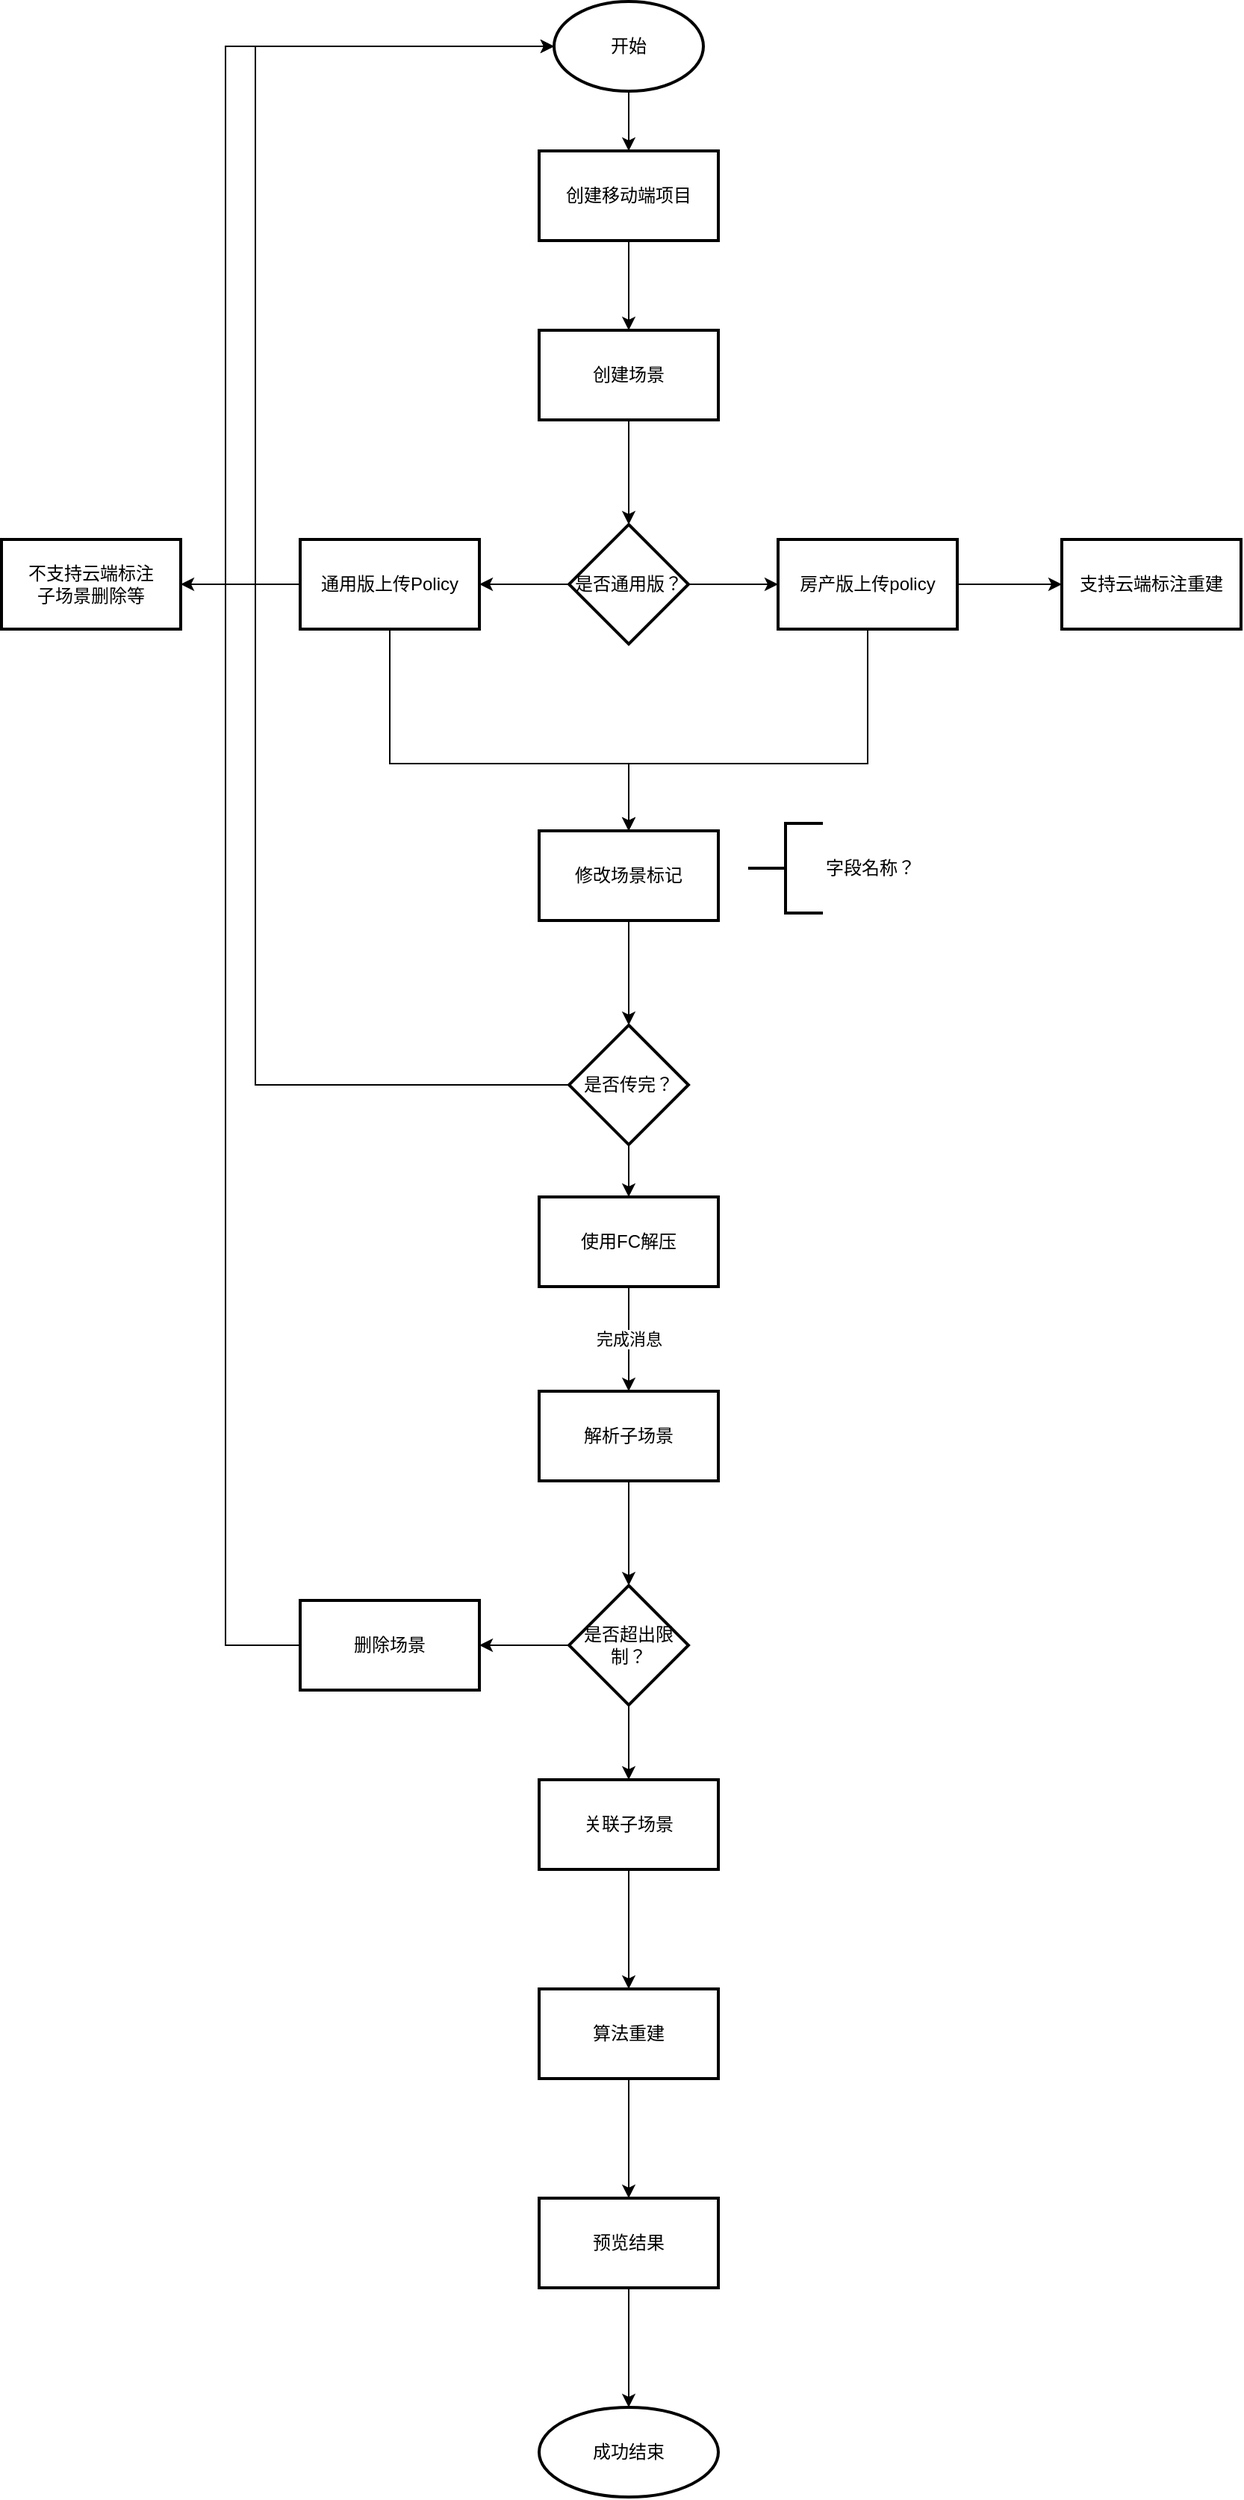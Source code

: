 <mxfile version="16.6.1" type="github"><diagram id="IMglt0hI5XQ4DTBlJ_kz" name="Page-1"><mxGraphModel dx="2893" dy="2329" grid="1" gridSize="10" guides="1" tooltips="1" connect="1" arrows="1" fold="1" page="1" pageScale="1" pageWidth="827" pageHeight="1169" math="0" shadow="0"><root><mxCell id="0"/><mxCell id="1" parent="0"/><mxCell id="lgivsDzvaaGVZISFbljn-47" value="" style="edgeStyle=orthogonalEdgeStyle;rounded=0;orthogonalLoop=1;jettySize=auto;html=1;" edge="1" parent="1" source="lgivsDzvaaGVZISFbljn-1" target="lgivsDzvaaGVZISFbljn-46"><mxGeometry relative="1" as="geometry"/></mxCell><mxCell id="lgivsDzvaaGVZISFbljn-1" value="开始" style="strokeWidth=2;html=1;shape=mxgraph.flowchart.start_1;whiteSpace=wrap;" vertex="1" parent="1"><mxGeometry x="350" y="-60" width="100" height="60" as="geometry"/></mxCell><mxCell id="lgivsDzvaaGVZISFbljn-11" value="" style="edgeStyle=orthogonalEdgeStyle;rounded=0;orthogonalLoop=1;jettySize=auto;html=1;" edge="1" parent="1" source="lgivsDzvaaGVZISFbljn-8" target="lgivsDzvaaGVZISFbljn-10"><mxGeometry relative="1" as="geometry"/></mxCell><mxCell id="lgivsDzvaaGVZISFbljn-8" value="创建场景" style="whiteSpace=wrap;html=1;strokeWidth=2;" vertex="1" parent="1"><mxGeometry x="340" y="160" width="120" height="60" as="geometry"/></mxCell><mxCell id="lgivsDzvaaGVZISFbljn-13" value="" style="edgeStyle=orthogonalEdgeStyle;rounded=0;orthogonalLoop=1;jettySize=auto;html=1;" edge="1" parent="1" source="lgivsDzvaaGVZISFbljn-10" target="lgivsDzvaaGVZISFbljn-12"><mxGeometry relative="1" as="geometry"/></mxCell><mxCell id="lgivsDzvaaGVZISFbljn-15" value="" style="edgeStyle=orthogonalEdgeStyle;rounded=0;orthogonalLoop=1;jettySize=auto;html=1;" edge="1" parent="1" source="lgivsDzvaaGVZISFbljn-10" target="lgivsDzvaaGVZISFbljn-14"><mxGeometry relative="1" as="geometry"/></mxCell><mxCell id="lgivsDzvaaGVZISFbljn-10" value="是否通用版？" style="rhombus;whiteSpace=wrap;html=1;strokeWidth=2;" vertex="1" parent="1"><mxGeometry x="360" y="290" width="80" height="80" as="geometry"/></mxCell><mxCell id="lgivsDzvaaGVZISFbljn-19" value="" style="edgeStyle=orthogonalEdgeStyle;rounded=0;orthogonalLoop=1;jettySize=auto;html=1;entryX=0.5;entryY=0;entryDx=0;entryDy=0;" edge="1" parent="1" source="lgivsDzvaaGVZISFbljn-12" target="lgivsDzvaaGVZISFbljn-16"><mxGeometry relative="1" as="geometry"><mxPoint x="240" y="440" as="targetPoint"/><Array as="points"><mxPoint x="240" y="450"/><mxPoint x="400" y="450"/></Array></mxGeometry></mxCell><mxCell id="lgivsDzvaaGVZISFbljn-52" value="" style="edgeStyle=orthogonalEdgeStyle;rounded=0;orthogonalLoop=1;jettySize=auto;html=1;" edge="1" parent="1" source="lgivsDzvaaGVZISFbljn-12" target="lgivsDzvaaGVZISFbljn-51"><mxGeometry relative="1" as="geometry"/></mxCell><mxCell id="lgivsDzvaaGVZISFbljn-12" value="通用版上传Policy" style="whiteSpace=wrap;html=1;strokeWidth=2;" vertex="1" parent="1"><mxGeometry x="180" y="300" width="120" height="60" as="geometry"/></mxCell><mxCell id="lgivsDzvaaGVZISFbljn-17" value="" style="edgeStyle=orthogonalEdgeStyle;rounded=0;orthogonalLoop=1;jettySize=auto;html=1;" edge="1" parent="1" source="lgivsDzvaaGVZISFbljn-14" target="lgivsDzvaaGVZISFbljn-16"><mxGeometry relative="1" as="geometry"><Array as="points"><mxPoint x="560" y="450"/><mxPoint x="400" y="450"/></Array></mxGeometry></mxCell><mxCell id="lgivsDzvaaGVZISFbljn-50" value="" style="edgeStyle=orthogonalEdgeStyle;rounded=0;orthogonalLoop=1;jettySize=auto;html=1;" edge="1" parent="1" source="lgivsDzvaaGVZISFbljn-14" target="lgivsDzvaaGVZISFbljn-49"><mxGeometry relative="1" as="geometry"/></mxCell><mxCell id="lgivsDzvaaGVZISFbljn-14" value="房产版上传policy" style="whiteSpace=wrap;html=1;strokeWidth=2;" vertex="1" parent="1"><mxGeometry x="500" y="300" width="120" height="60" as="geometry"/></mxCell><mxCell id="lgivsDzvaaGVZISFbljn-25" value="" style="edgeStyle=orthogonalEdgeStyle;rounded=0;orthogonalLoop=1;jettySize=auto;html=1;" edge="1" parent="1" source="lgivsDzvaaGVZISFbljn-16" target="lgivsDzvaaGVZISFbljn-24"><mxGeometry relative="1" as="geometry"/></mxCell><mxCell id="lgivsDzvaaGVZISFbljn-16" value="修改场景标记" style="whiteSpace=wrap;html=1;strokeWidth=2;" vertex="1" parent="1"><mxGeometry x="340" y="495" width="120" height="60" as="geometry"/></mxCell><mxCell id="lgivsDzvaaGVZISFbljn-20" value="字段名称？" style="strokeWidth=2;html=1;shape=mxgraph.flowchart.annotation_2;align=left;labelPosition=right;pointerEvents=1;" vertex="1" parent="1"><mxGeometry x="480" y="490" width="50" height="60" as="geometry"/></mxCell><mxCell id="lgivsDzvaaGVZISFbljn-27" value="" style="edgeStyle=orthogonalEdgeStyle;rounded=0;orthogonalLoop=1;jettySize=auto;html=1;entryX=0;entryY=0.5;entryDx=0;entryDy=0;entryPerimeter=0;" edge="1" parent="1" source="lgivsDzvaaGVZISFbljn-24" target="lgivsDzvaaGVZISFbljn-1"><mxGeometry relative="1" as="geometry"><mxPoint x="300" y="665" as="targetPoint"/><Array as="points"><mxPoint x="150" y="665"/><mxPoint x="150" y="-30"/></Array></mxGeometry></mxCell><mxCell id="lgivsDzvaaGVZISFbljn-29" value="" style="edgeStyle=orthogonalEdgeStyle;rounded=0;orthogonalLoop=1;jettySize=auto;html=1;" edge="1" parent="1" source="lgivsDzvaaGVZISFbljn-24" target="lgivsDzvaaGVZISFbljn-28"><mxGeometry relative="1" as="geometry"/></mxCell><mxCell id="lgivsDzvaaGVZISFbljn-24" value="是否传完？" style="rhombus;whiteSpace=wrap;html=1;strokeWidth=2;" vertex="1" parent="1"><mxGeometry x="360" y="625" width="80" height="80" as="geometry"/></mxCell><mxCell id="lgivsDzvaaGVZISFbljn-31" value="完成消息" style="edgeStyle=orthogonalEdgeStyle;rounded=0;orthogonalLoop=1;jettySize=auto;html=1;" edge="1" parent="1" source="lgivsDzvaaGVZISFbljn-28" target="lgivsDzvaaGVZISFbljn-30"><mxGeometry relative="1" as="geometry"/></mxCell><mxCell id="lgivsDzvaaGVZISFbljn-28" value="使用FC解压" style="whiteSpace=wrap;html=1;strokeWidth=2;" vertex="1" parent="1"><mxGeometry x="340" y="740" width="120" height="60" as="geometry"/></mxCell><mxCell id="lgivsDzvaaGVZISFbljn-33" value="" style="edgeStyle=orthogonalEdgeStyle;rounded=0;orthogonalLoop=1;jettySize=auto;html=1;" edge="1" parent="1" source="lgivsDzvaaGVZISFbljn-30" target="lgivsDzvaaGVZISFbljn-32"><mxGeometry relative="1" as="geometry"/></mxCell><mxCell id="lgivsDzvaaGVZISFbljn-30" value="解析子场景" style="whiteSpace=wrap;html=1;strokeWidth=2;" vertex="1" parent="1"><mxGeometry x="340" y="870" width="120" height="60" as="geometry"/></mxCell><mxCell id="lgivsDzvaaGVZISFbljn-35" value="" style="edgeStyle=orthogonalEdgeStyle;rounded=0;orthogonalLoop=1;jettySize=auto;html=1;" edge="1" parent="1" source="lgivsDzvaaGVZISFbljn-32" target="lgivsDzvaaGVZISFbljn-34"><mxGeometry relative="1" as="geometry"/></mxCell><mxCell id="lgivsDzvaaGVZISFbljn-38" value="" style="edgeStyle=orthogonalEdgeStyle;rounded=0;orthogonalLoop=1;jettySize=auto;html=1;" edge="1" parent="1" source="lgivsDzvaaGVZISFbljn-32" target="lgivsDzvaaGVZISFbljn-37"><mxGeometry relative="1" as="geometry"/></mxCell><mxCell id="lgivsDzvaaGVZISFbljn-32" value="是否超出限制？" style="rhombus;whiteSpace=wrap;html=1;strokeWidth=2;" vertex="1" parent="1"><mxGeometry x="360" y="1000" width="80" height="80" as="geometry"/></mxCell><mxCell id="lgivsDzvaaGVZISFbljn-36" style="edgeStyle=orthogonalEdgeStyle;rounded=0;orthogonalLoop=1;jettySize=auto;html=1;exitX=0;exitY=0.5;exitDx=0;exitDy=0;entryX=0;entryY=0.5;entryDx=0;entryDy=0;entryPerimeter=0;" edge="1" parent="1" source="lgivsDzvaaGVZISFbljn-34" target="lgivsDzvaaGVZISFbljn-1"><mxGeometry relative="1" as="geometry"><mxPoint x="240" y="695" as="targetPoint"/><Array as="points"><mxPoint x="130" y="1040"/><mxPoint x="130" y="-30"/></Array></mxGeometry></mxCell><mxCell id="lgivsDzvaaGVZISFbljn-34" value="删除场景" style="whiteSpace=wrap;html=1;strokeWidth=2;" vertex="1" parent="1"><mxGeometry x="180" y="1010" width="120" height="60" as="geometry"/></mxCell><mxCell id="lgivsDzvaaGVZISFbljn-40" value="" style="edgeStyle=orthogonalEdgeStyle;rounded=0;orthogonalLoop=1;jettySize=auto;html=1;" edge="1" parent="1" source="lgivsDzvaaGVZISFbljn-37" target="lgivsDzvaaGVZISFbljn-39"><mxGeometry relative="1" as="geometry"/></mxCell><mxCell id="lgivsDzvaaGVZISFbljn-37" value="关联子场景" style="whiteSpace=wrap;html=1;strokeWidth=2;" vertex="1" parent="1"><mxGeometry x="340" y="1130" width="120" height="60" as="geometry"/></mxCell><mxCell id="lgivsDzvaaGVZISFbljn-42" value="" style="edgeStyle=orthogonalEdgeStyle;rounded=0;orthogonalLoop=1;jettySize=auto;html=1;" edge="1" parent="1" source="lgivsDzvaaGVZISFbljn-39" target="lgivsDzvaaGVZISFbljn-41"><mxGeometry relative="1" as="geometry"/></mxCell><mxCell id="lgivsDzvaaGVZISFbljn-39" value="算法重建" style="whiteSpace=wrap;html=1;strokeWidth=2;" vertex="1" parent="1"><mxGeometry x="340" y="1270" width="120" height="60" as="geometry"/></mxCell><mxCell id="lgivsDzvaaGVZISFbljn-44" value="" style="edgeStyle=orthogonalEdgeStyle;rounded=0;orthogonalLoop=1;jettySize=auto;html=1;" edge="1" parent="1" source="lgivsDzvaaGVZISFbljn-41" target="lgivsDzvaaGVZISFbljn-43"><mxGeometry relative="1" as="geometry"/></mxCell><mxCell id="lgivsDzvaaGVZISFbljn-41" value="预览结果" style="whiteSpace=wrap;html=1;strokeWidth=2;" vertex="1" parent="1"><mxGeometry x="340" y="1410" width="120" height="60" as="geometry"/></mxCell><mxCell id="lgivsDzvaaGVZISFbljn-43" value="成功结束" style="ellipse;whiteSpace=wrap;html=1;strokeWidth=2;" vertex="1" parent="1"><mxGeometry x="340" y="1550" width="120" height="60" as="geometry"/></mxCell><mxCell id="lgivsDzvaaGVZISFbljn-48" value="" style="edgeStyle=orthogonalEdgeStyle;rounded=0;orthogonalLoop=1;jettySize=auto;html=1;" edge="1" parent="1" source="lgivsDzvaaGVZISFbljn-46" target="lgivsDzvaaGVZISFbljn-8"><mxGeometry relative="1" as="geometry"/></mxCell><mxCell id="lgivsDzvaaGVZISFbljn-46" value="创建移动端项目" style="whiteSpace=wrap;html=1;strokeWidth=2;" vertex="1" parent="1"><mxGeometry x="340" y="40" width="120" height="60" as="geometry"/></mxCell><mxCell id="lgivsDzvaaGVZISFbljn-49" value="支持云端标注重建" style="whiteSpace=wrap;html=1;strokeWidth=2;" vertex="1" parent="1"><mxGeometry x="690" y="300" width="120" height="60" as="geometry"/></mxCell><mxCell id="lgivsDzvaaGVZISFbljn-51" value="不支持云端标注&lt;br&gt;子场景删除等" style="whiteSpace=wrap;html=1;strokeWidth=2;" vertex="1" parent="1"><mxGeometry x="-20" y="300" width="120" height="60" as="geometry"/></mxCell></root></mxGraphModel></diagram></mxfile>